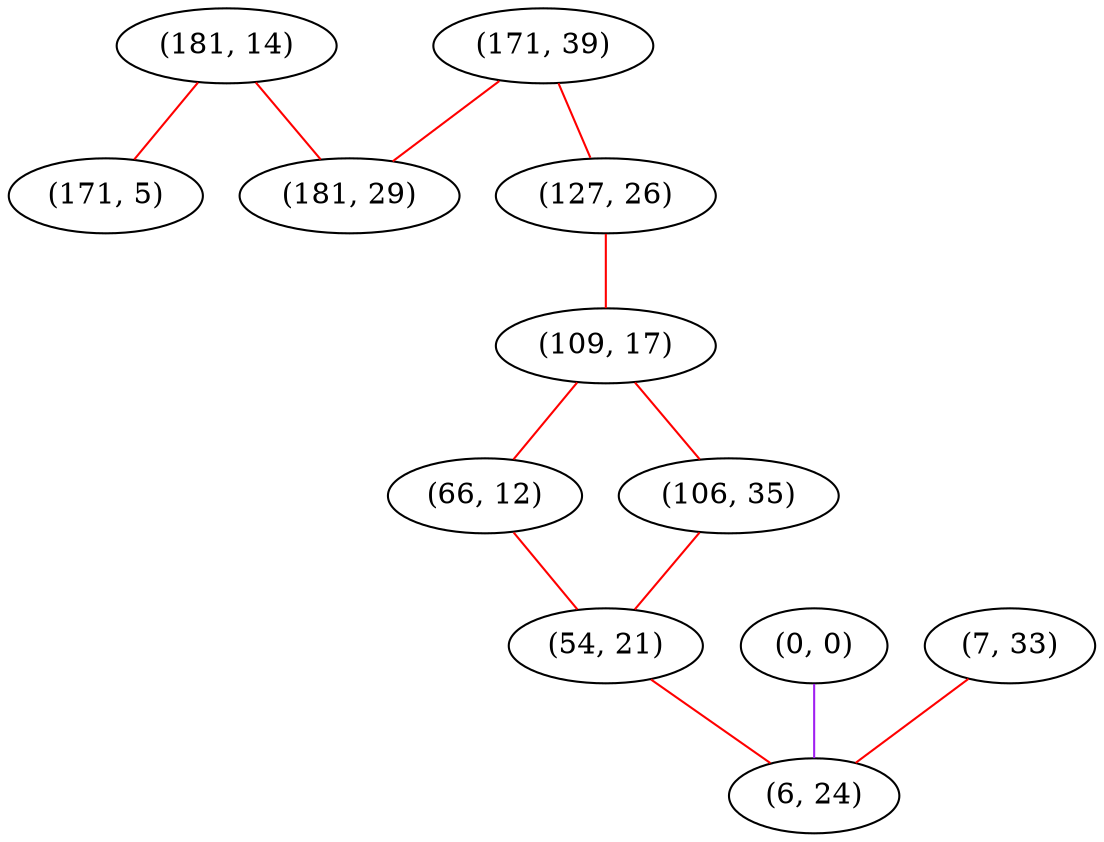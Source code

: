 graph "" {
"(181, 14)";
"(171, 39)";
"(0, 0)";
"(7, 33)";
"(171, 5)";
"(181, 29)";
"(127, 26)";
"(109, 17)";
"(66, 12)";
"(106, 35)";
"(54, 21)";
"(6, 24)";
"(181, 14)" -- "(181, 29)"  [color=red, key=0, weight=1];
"(181, 14)" -- "(171, 5)"  [color=red, key=0, weight=1];
"(171, 39)" -- "(181, 29)"  [color=red, key=0, weight=1];
"(171, 39)" -- "(127, 26)"  [color=red, key=0, weight=1];
"(0, 0)" -- "(6, 24)"  [color=purple, key=0, weight=4];
"(7, 33)" -- "(6, 24)"  [color=red, key=0, weight=1];
"(127, 26)" -- "(109, 17)"  [color=red, key=0, weight=1];
"(109, 17)" -- "(106, 35)"  [color=red, key=0, weight=1];
"(109, 17)" -- "(66, 12)"  [color=red, key=0, weight=1];
"(66, 12)" -- "(54, 21)"  [color=red, key=0, weight=1];
"(106, 35)" -- "(54, 21)"  [color=red, key=0, weight=1];
"(54, 21)" -- "(6, 24)"  [color=red, key=0, weight=1];
}
